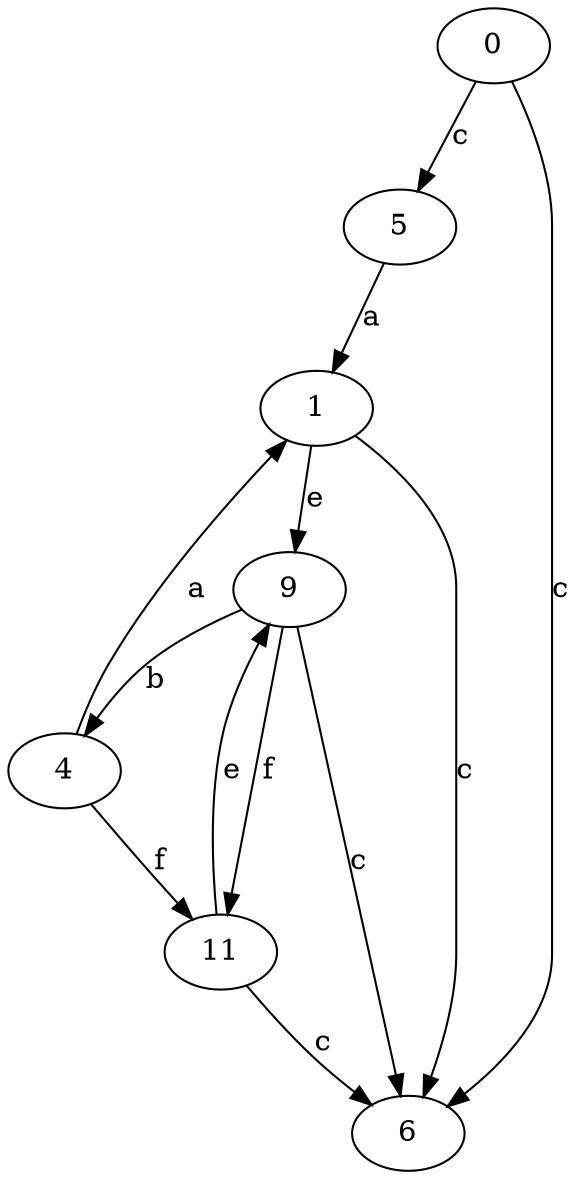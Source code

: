 strict digraph  {
1;
4;
5;
6;
9;
0;
11;
1 -> 6  [label=c];
1 -> 9  [label=e];
4 -> 1  [label=a];
4 -> 11  [label=f];
5 -> 1  [label=a];
9 -> 4  [label=b];
9 -> 6  [label=c];
9 -> 11  [label=f];
0 -> 5  [label=c];
0 -> 6  [label=c];
11 -> 6  [label=c];
11 -> 9  [label=e];
}

